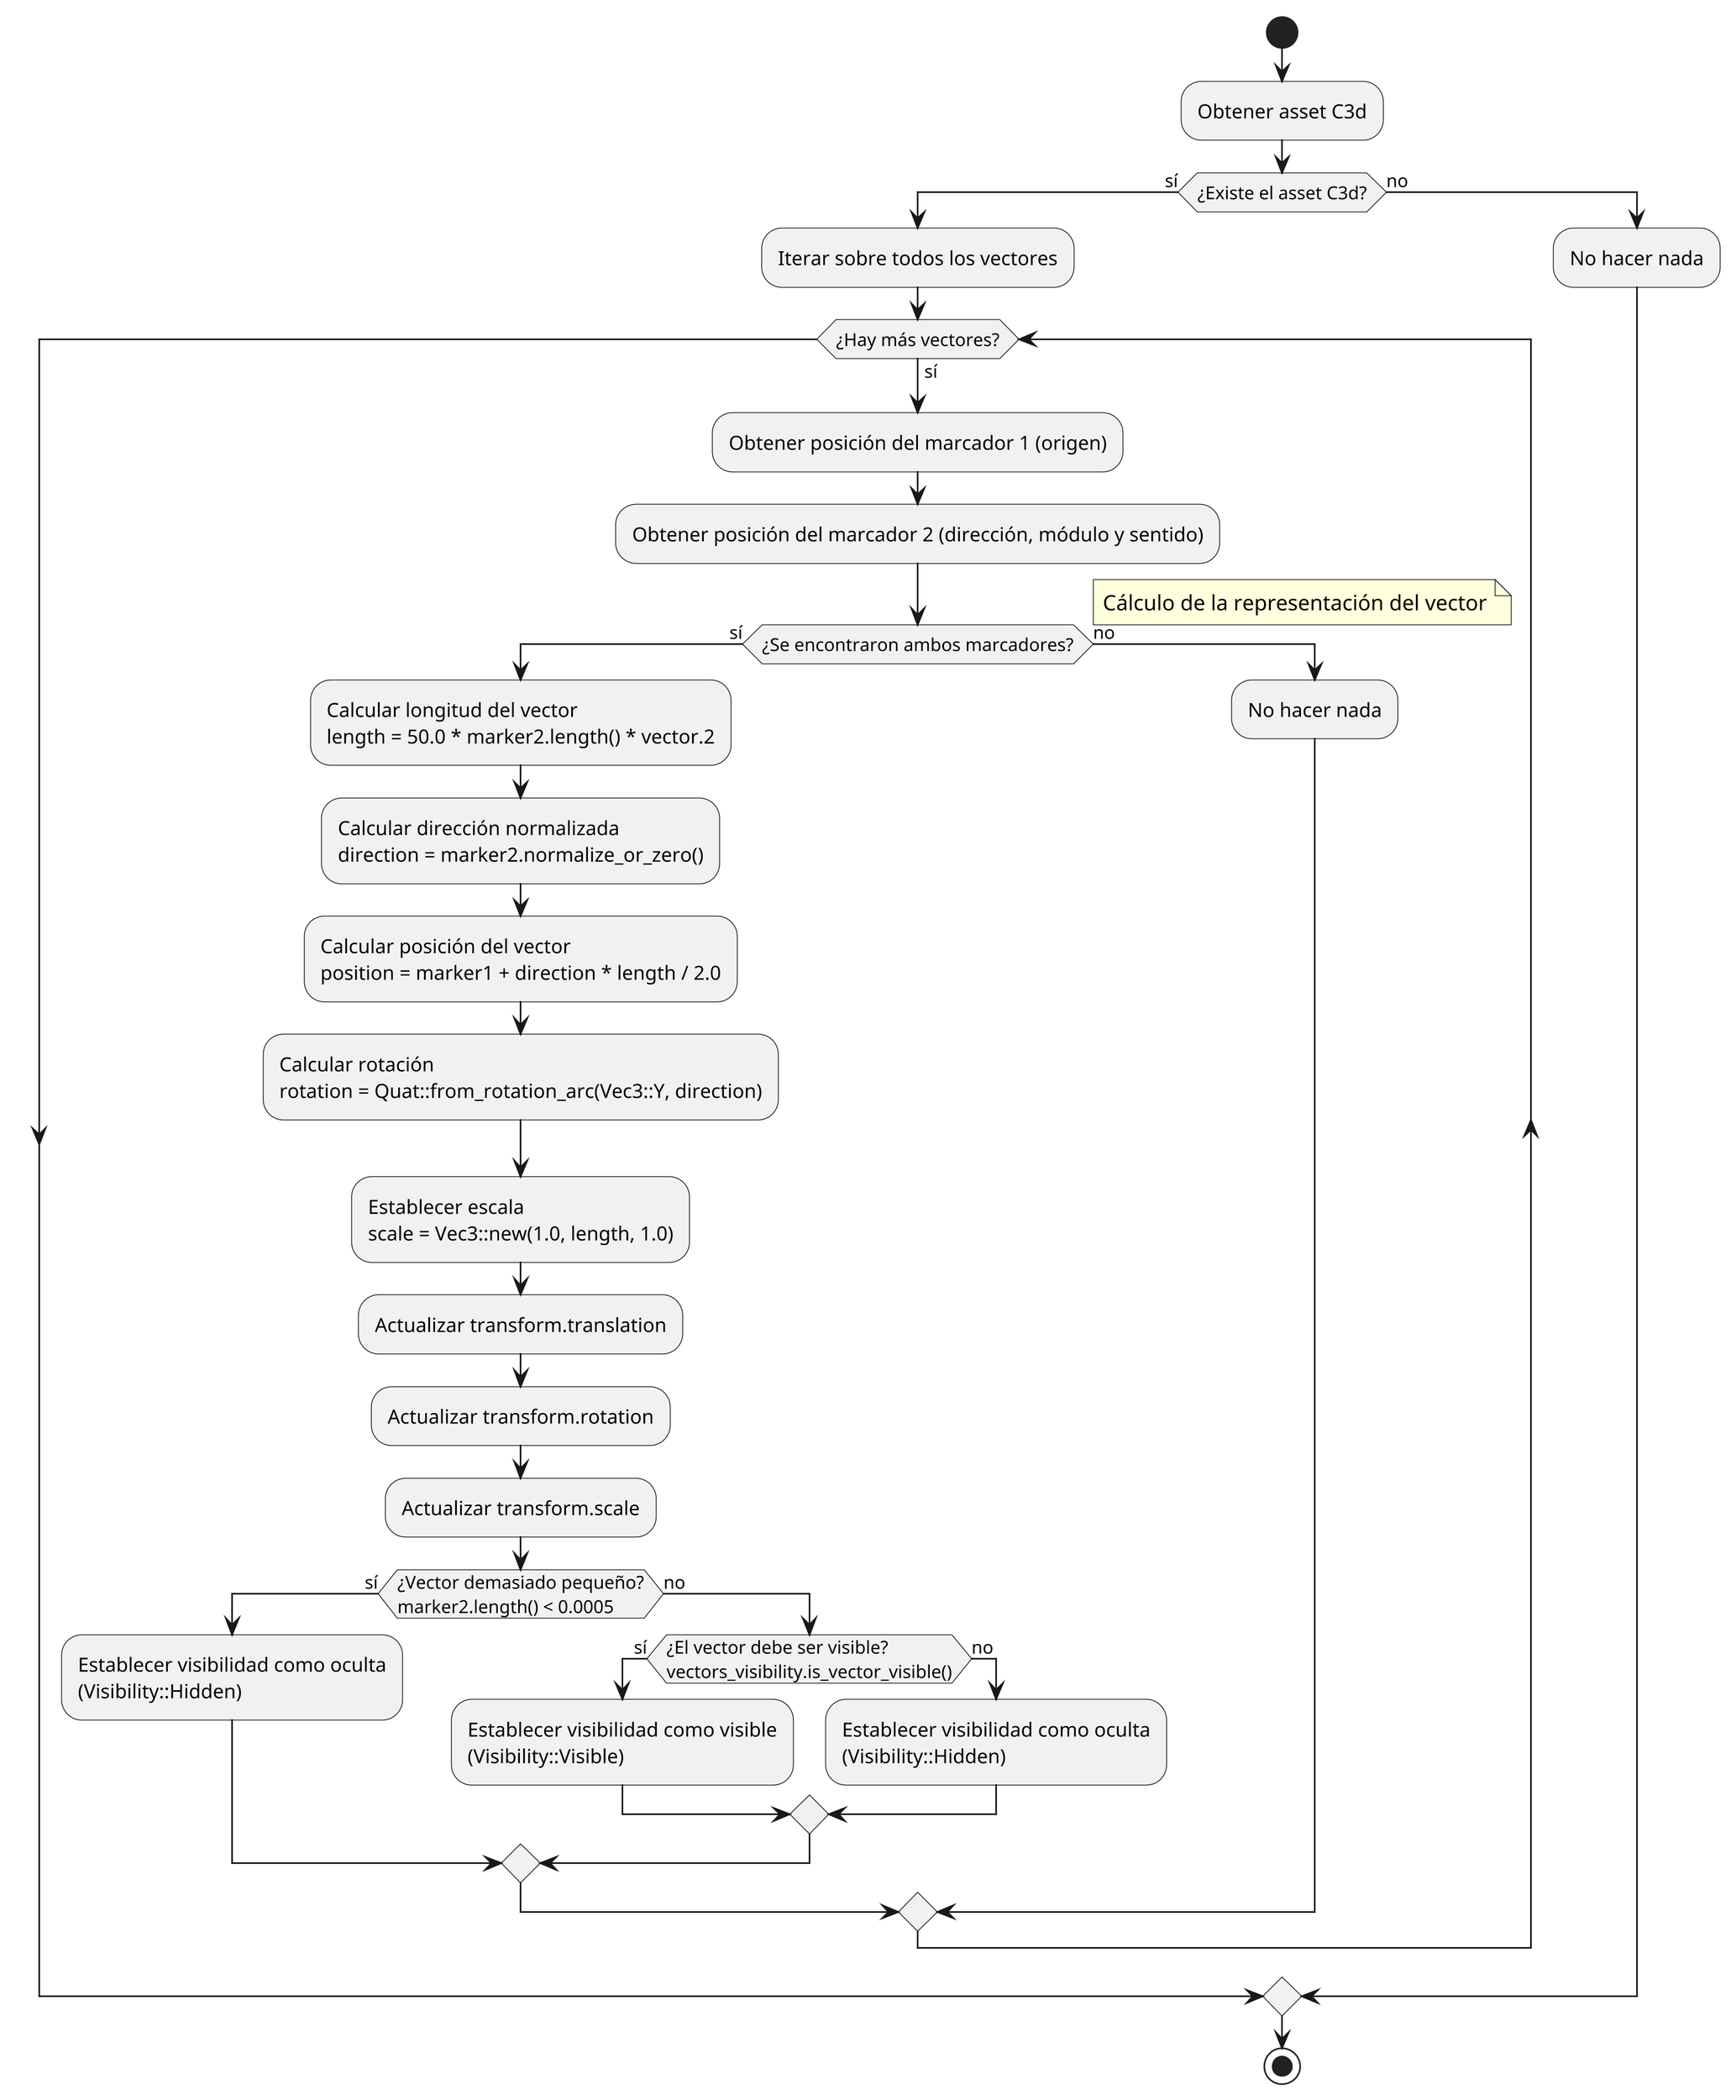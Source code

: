 @startuml vectores
skinparam Dpi 300

start

:Obtener asset C3d;

if (¿Existe el asset C3d?) then (sí)
  :Iterar sobre todos los vectores;
  
  while (¿Hay más vectores?) is (sí)
    :Obtener posición del marcador 1 (origen);
    :Obtener posición del marcador 2 (dirección, módulo y sentido);
    
    if (¿Se encontraron ambos marcadores?) then (sí)
      note right
        Cálculo de la representación del vector
      end note
      
      :Calcular longitud del vector\nlength = 50.0 * marker2.length() * vector.2;
      :Calcular dirección normalizada\ndirection = marker2.normalize_or_zero();
      :Calcular posición del vector\nposition = marker1 + direction * length / 2.0;
      :Calcular rotación\nrotation = Quat::from_rotation_arc(Vec3::Y, direction);
      :Establecer escala\nscale = Vec3::new(1.0, length, 1.0);
      
      :Actualizar transform.translation;
      :Actualizar transform.rotation;
      :Actualizar transform.scale;
      
      if (¿Vector demasiado pequeño?\nmarker2.length() < 0.0005) then (sí)
        :Establecer visibilidad como oculta\n(Visibility::Hidden);
      else (no)
        if (¿El vector debe ser visible?\nvectors_visibility.is_vector_visible()) then (sí)
          :Establecer visibilidad como visible\n(Visibility::Visible);
        else (no)
          :Establecer visibilidad como oculta\n(Visibility::Hidden);
        endif
      endif
      
    else (no)
      :No hacer nada;
    endif
  endwhile
else (no)
  :No hacer nada;
endif

stop
@enduml